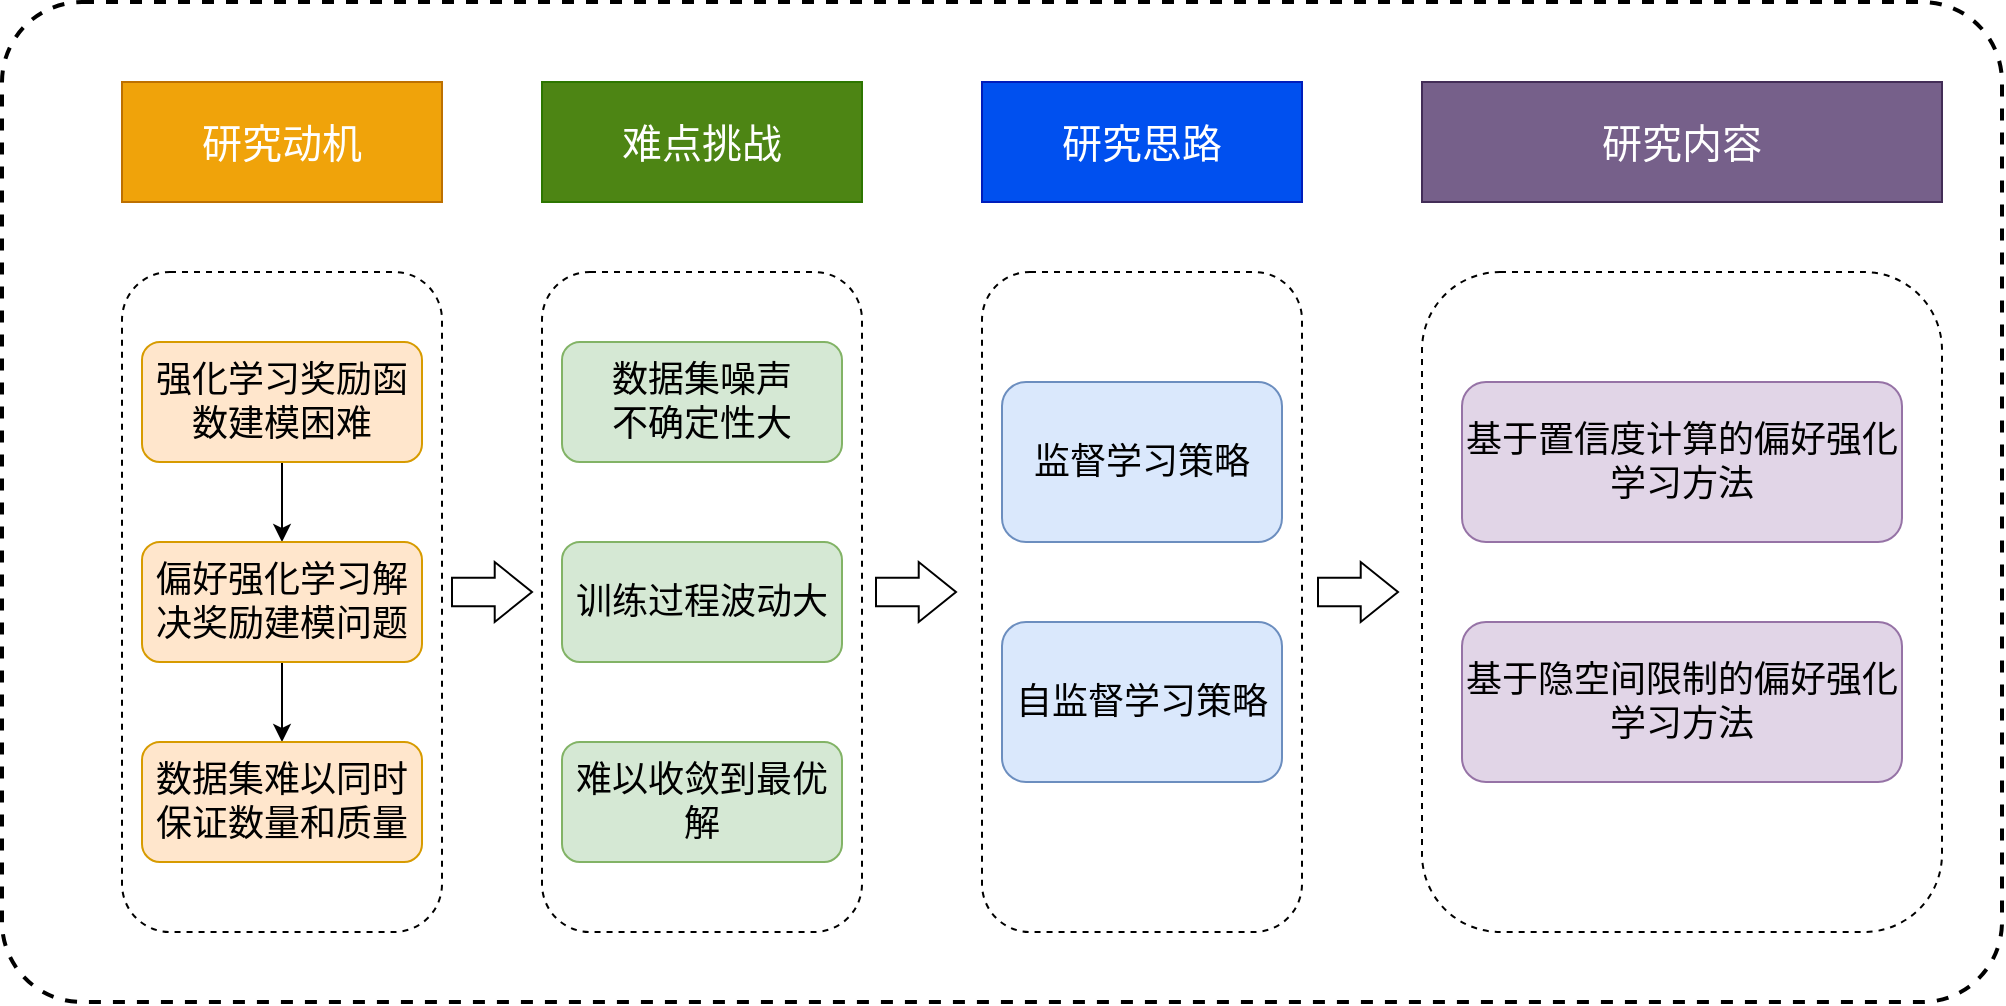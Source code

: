 <mxfile version="26.1.0">
  <diagram name="第 1 页" id="d5E2aU0CMnKmPMb9tsrx">
    <mxGraphModel dx="1050" dy="1691" grid="1" gridSize="10" guides="1" tooltips="1" connect="1" arrows="1" fold="1" page="1" pageScale="1" pageWidth="827" pageHeight="1169" math="0" shadow="0">
      <root>
        <mxCell id="0" />
        <mxCell id="1" parent="0" />
        <mxCell id="t1eVf3aolJbmQsEFquW4-1" value="" style="rounded=1;whiteSpace=wrap;html=1;dashed=1;strokeWidth=2;arcSize=8;" parent="1" vertex="1">
          <mxGeometry x="70" y="-70" width="1000" height="500" as="geometry" />
        </mxCell>
        <mxCell id="t1eVf3aolJbmQsEFquW4-26" value="" style="rounded=1;whiteSpace=wrap;html=1;dashed=1;" parent="1" vertex="1">
          <mxGeometry x="780" y="65" width="260" height="330" as="geometry" />
        </mxCell>
        <mxCell id="t1eVf3aolJbmQsEFquW4-25" value="" style="rounded=1;whiteSpace=wrap;html=1;dashed=1;" parent="1" vertex="1">
          <mxGeometry x="560" y="65" width="160" height="330" as="geometry" />
        </mxCell>
        <mxCell id="t1eVf3aolJbmQsEFquW4-24" value="" style="rounded=1;whiteSpace=wrap;html=1;dashed=1;" parent="1" vertex="1">
          <mxGeometry x="340" y="65" width="160" height="330" as="geometry" />
        </mxCell>
        <mxCell id="t1eVf3aolJbmQsEFquW4-23" value="" style="rounded=1;whiteSpace=wrap;html=1;dashed=1;" parent="1" vertex="1">
          <mxGeometry x="130" y="65" width="160" height="330" as="geometry" />
        </mxCell>
        <mxCell id="t1eVf3aolJbmQsEFquW4-2" value="&lt;font style=&quot;font-size: 20px; color: rgb(255, 255, 255);&quot;&gt;研究动机&lt;/font&gt;" style="rounded=0;whiteSpace=wrap;html=1;fillColor=#f0a30a;strokeColor=#BD7000;fontColor=#000000;" parent="1" vertex="1">
          <mxGeometry x="130" y="-30" width="160" height="60" as="geometry" />
        </mxCell>
        <mxCell id="t1eVf3aolJbmQsEFquW4-3" value="&lt;font style=&quot;font-size: 20px;&quot;&gt;难点挑战&lt;/font&gt;" style="rounded=0;whiteSpace=wrap;html=1;fillColor=light-dark(#4d8514, #4a890c);fontColor=#ffffff;strokeColor=#2D7600;" parent="1" vertex="1">
          <mxGeometry x="340" y="-30" width="160" height="60" as="geometry" />
        </mxCell>
        <mxCell id="t1eVf3aolJbmQsEFquW4-4" value="&lt;font style=&quot;font-size: 20px;&quot;&gt;研究思路&lt;/font&gt;" style="rounded=0;whiteSpace=wrap;html=1;fillColor=#0050ef;fontColor=#ffffff;strokeColor=#001DBC;" parent="1" vertex="1">
          <mxGeometry x="560" y="-30" width="160" height="60" as="geometry" />
        </mxCell>
        <mxCell id="t1eVf3aolJbmQsEFquW4-5" value="&lt;span style=&quot;font-size: 20px;&quot;&gt;研究内容&lt;/span&gt;" style="rounded=0;whiteSpace=wrap;html=1;fillColor=#76608a;fontColor=#ffffff;strokeColor=#432D57;" parent="1" vertex="1">
          <mxGeometry x="780" y="-30" width="260" height="60" as="geometry" />
        </mxCell>
        <mxCell id="t1eVf3aolJbmQsEFquW4-20" style="edgeStyle=orthogonalEdgeStyle;rounded=0;orthogonalLoop=1;jettySize=auto;html=1;exitX=0.5;exitY=1;exitDx=0;exitDy=0;entryX=0.5;entryY=0;entryDx=0;entryDy=0;" parent="1" source="t1eVf3aolJbmQsEFquW4-6" target="t1eVf3aolJbmQsEFquW4-7" edge="1">
          <mxGeometry relative="1" as="geometry" />
        </mxCell>
        <mxCell id="t1eVf3aolJbmQsEFquW4-6" value="&lt;font style=&quot;font-size: 18px;&quot;&gt;强化学习奖励函数建模困难&lt;/font&gt;" style="rounded=1;whiteSpace=wrap;html=1;fillColor=#ffe6cc;strokeColor=#d79b00;" parent="1" vertex="1">
          <mxGeometry x="140" y="100" width="140" height="60" as="geometry" />
        </mxCell>
        <mxCell id="t1eVf3aolJbmQsEFquW4-21" style="edgeStyle=orthogonalEdgeStyle;rounded=0;orthogonalLoop=1;jettySize=auto;html=1;exitX=0.5;exitY=1;exitDx=0;exitDy=0;entryX=0.5;entryY=0;entryDx=0;entryDy=0;" parent="1" source="t1eVf3aolJbmQsEFquW4-7" target="t1eVf3aolJbmQsEFquW4-8" edge="1">
          <mxGeometry relative="1" as="geometry" />
        </mxCell>
        <mxCell id="t1eVf3aolJbmQsEFquW4-7" value="&lt;font style=&quot;font-size: 18px;&quot;&gt;偏好强化学习解决奖励建模问题&lt;/font&gt;" style="rounded=1;whiteSpace=wrap;html=1;fillColor=#ffe6cc;strokeColor=#d79b00;" parent="1" vertex="1">
          <mxGeometry x="140" y="200" width="140" height="60" as="geometry" />
        </mxCell>
        <mxCell id="t1eVf3aolJbmQsEFquW4-8" value="&lt;font style=&quot;font-size: 18px;&quot;&gt;数据集难以同时保证数量和质量&lt;/font&gt;" style="rounded=1;whiteSpace=wrap;html=1;fillColor=#ffe6cc;strokeColor=#d79b00;" parent="1" vertex="1">
          <mxGeometry x="140" y="300" width="140" height="60" as="geometry" />
        </mxCell>
        <mxCell id="t1eVf3aolJbmQsEFquW4-10" value="&lt;font style=&quot;font-size: 18px;&quot;&gt;数据集噪声&lt;br&gt;不确定性大&lt;/font&gt;" style="rounded=1;whiteSpace=wrap;html=1;fillColor=#d5e8d4;strokeColor=#82b366;" parent="1" vertex="1">
          <mxGeometry x="350" y="100" width="140" height="60" as="geometry" />
        </mxCell>
        <mxCell id="t1eVf3aolJbmQsEFquW4-11" value="&lt;font style=&quot;font-size: 18px;&quot;&gt;训练过程波动大&lt;/font&gt;" style="rounded=1;whiteSpace=wrap;html=1;fillColor=#d5e8d4;strokeColor=#82b366;" parent="1" vertex="1">
          <mxGeometry x="350" y="200" width="140" height="60" as="geometry" />
        </mxCell>
        <mxCell id="t1eVf3aolJbmQsEFquW4-12" value="&lt;span style=&quot;font-size: 18px;&quot;&gt;难以收敛到最优解&lt;/span&gt;" style="rounded=1;whiteSpace=wrap;html=1;fillColor=#d5e8d4;strokeColor=#82b366;" parent="1" vertex="1">
          <mxGeometry x="350" y="300" width="140" height="60" as="geometry" />
        </mxCell>
        <mxCell id="t1eVf3aolJbmQsEFquW4-14" value="&lt;font style=&quot;font-size: 18px;&quot;&gt;监督学习策略&lt;/font&gt;" style="rounded=1;whiteSpace=wrap;html=1;fillColor=#dae8fc;strokeColor=#6c8ebf;" parent="1" vertex="1">
          <mxGeometry x="570" y="120" width="140" height="80" as="geometry" />
        </mxCell>
        <mxCell id="t1eVf3aolJbmQsEFquW4-16" value="&lt;font style=&quot;font-size: 18px;&quot;&gt;基于置信度计算的偏好强化学习方法&lt;/font&gt;" style="rounded=1;whiteSpace=wrap;html=1;fillColor=#e1d5e7;strokeColor=#9673a6;" parent="1" vertex="1">
          <mxGeometry x="800" y="120" width="220" height="80" as="geometry" />
        </mxCell>
        <mxCell id="t1eVf3aolJbmQsEFquW4-19" value="&lt;font style=&quot;font-size: 18px;&quot;&gt;基于隐空间限制的偏好强化学习方法&lt;/font&gt;" style="rounded=1;whiteSpace=wrap;html=1;fillColor=#e1d5e7;strokeColor=#9673a6;" parent="1" vertex="1">
          <mxGeometry x="800" y="240" width="220" height="80" as="geometry" />
        </mxCell>
        <mxCell id="t1eVf3aolJbmQsEFquW4-22" value="&lt;font style=&quot;font-size: 18px;&quot;&gt;自监督学习策略&lt;/font&gt;" style="rounded=1;whiteSpace=wrap;html=1;fillColor=#dae8fc;strokeColor=#6c8ebf;" parent="1" vertex="1">
          <mxGeometry x="570" y="240" width="140" height="80" as="geometry" />
        </mxCell>
        <mxCell id="t1eVf3aolJbmQsEFquW4-28" value="" style="shape=singleArrow;whiteSpace=wrap;html=1;arrowWidth=0.471;arrowSize=0.466;strokeColor=light-dark(#000000, #005171);" parent="1" vertex="1">
          <mxGeometry x="295" y="210" width="40" height="30" as="geometry" />
        </mxCell>
        <mxCell id="t1eVf3aolJbmQsEFquW4-29" value="" style="shape=singleArrow;whiteSpace=wrap;html=1;arrowWidth=0.471;arrowSize=0.466;" parent="1" vertex="1">
          <mxGeometry x="507" y="210" width="40" height="30" as="geometry" />
        </mxCell>
        <mxCell id="t1eVf3aolJbmQsEFquW4-30" value="" style="shape=singleArrow;whiteSpace=wrap;html=1;arrowWidth=0.471;arrowSize=0.466;" parent="1" vertex="1">
          <mxGeometry x="728" y="210" width="40" height="30" as="geometry" />
        </mxCell>
      </root>
    </mxGraphModel>
  </diagram>
</mxfile>
